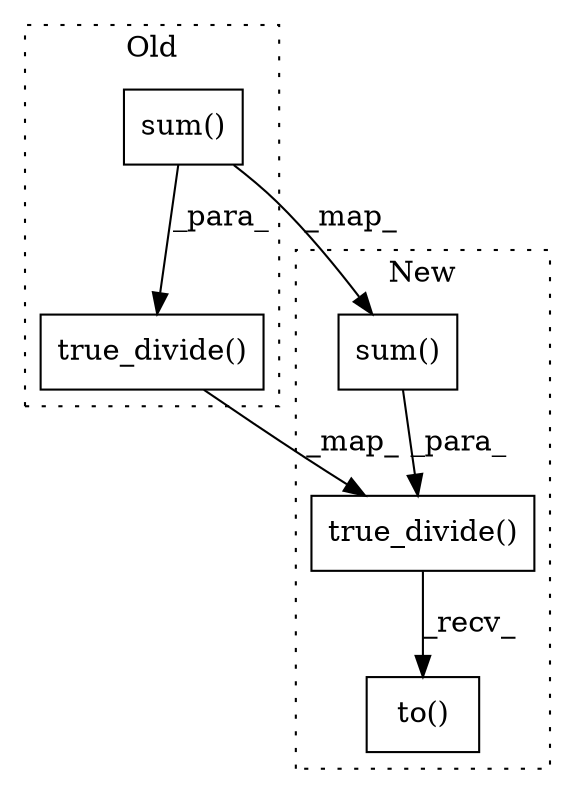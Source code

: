 digraph G {
subgraph cluster0 {
1 [label="true_divide()" a="75" s="2072,2156" l="18,1" shape="box"];
5 [label="sum()" a="75" s="2090" l="63" shape="box"];
label = "Old";
style="dotted";
}
subgraph cluster1 {
2 [label="true_divide()" a="75" s="2258,2342" l="18,1" shape="box"];
3 [label="to()" a="75" s="2258,2352" l="89,1" shape="box"];
4 [label="sum()" a="75" s="2276" l="63" shape="box"];
label = "New";
style="dotted";
}
1 -> 2 [label="_map_"];
2 -> 3 [label="_recv_"];
4 -> 2 [label="_para_"];
5 -> 1 [label="_para_"];
5 -> 4 [label="_map_"];
}